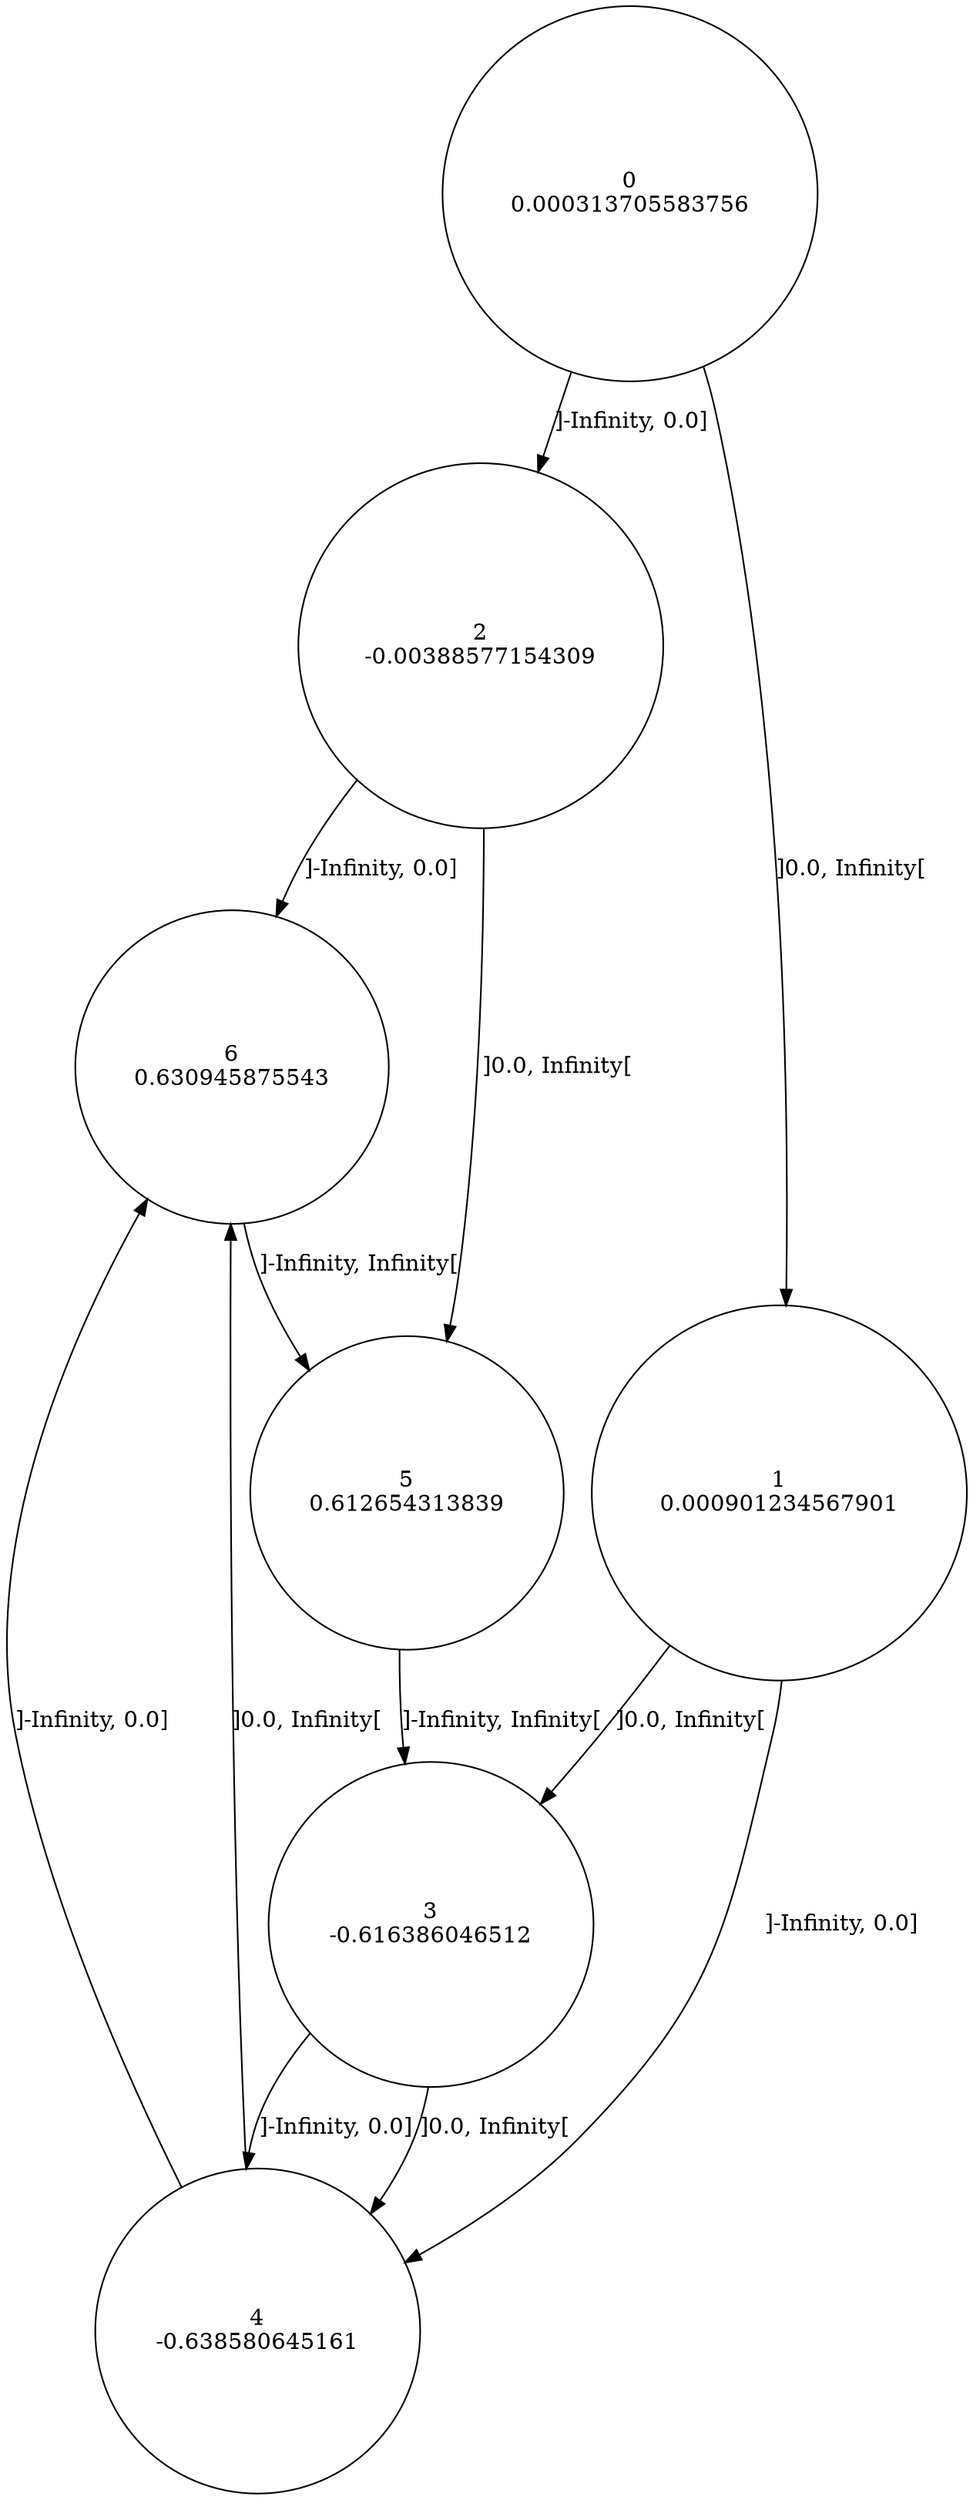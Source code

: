 digraph a {
0 [shape=circle, label="0\n0.000313705583756"];
	0 -> 2 [label="]-Infinity, 0.0]"];
	0 -> 1 [label="]0.0, Infinity["];
1 [shape=circle, label="1\n0.000901234567901"];
	1 -> 4 [label="]-Infinity, 0.0]"];
	1 -> 3 [label="]0.0, Infinity["];
2 [shape=circle, label="2\n-0.00388577154309"];
	2 -> 6 [label="]-Infinity, 0.0]"];
	2 -> 5 [label="]0.0, Infinity["];
3 [shape=circle, label="3\n-0.616386046512"];
	3 -> 4 [label="]-Infinity, 0.0]"];
	3 -> 4 [label="]0.0, Infinity["];
4 [shape=circle, label="4\n-0.638580645161"];
	4 -> 6 [label="]-Infinity, 0.0]"];
	4 -> 6 [label="]0.0, Infinity["];
5 [shape=circle, label="5\n0.612654313839"];
	5 -> 3 [label="]-Infinity, Infinity["];
6 [shape=circle, label="6\n0.630945875543"];
	6 -> 5 [label="]-Infinity, Infinity["];
}
